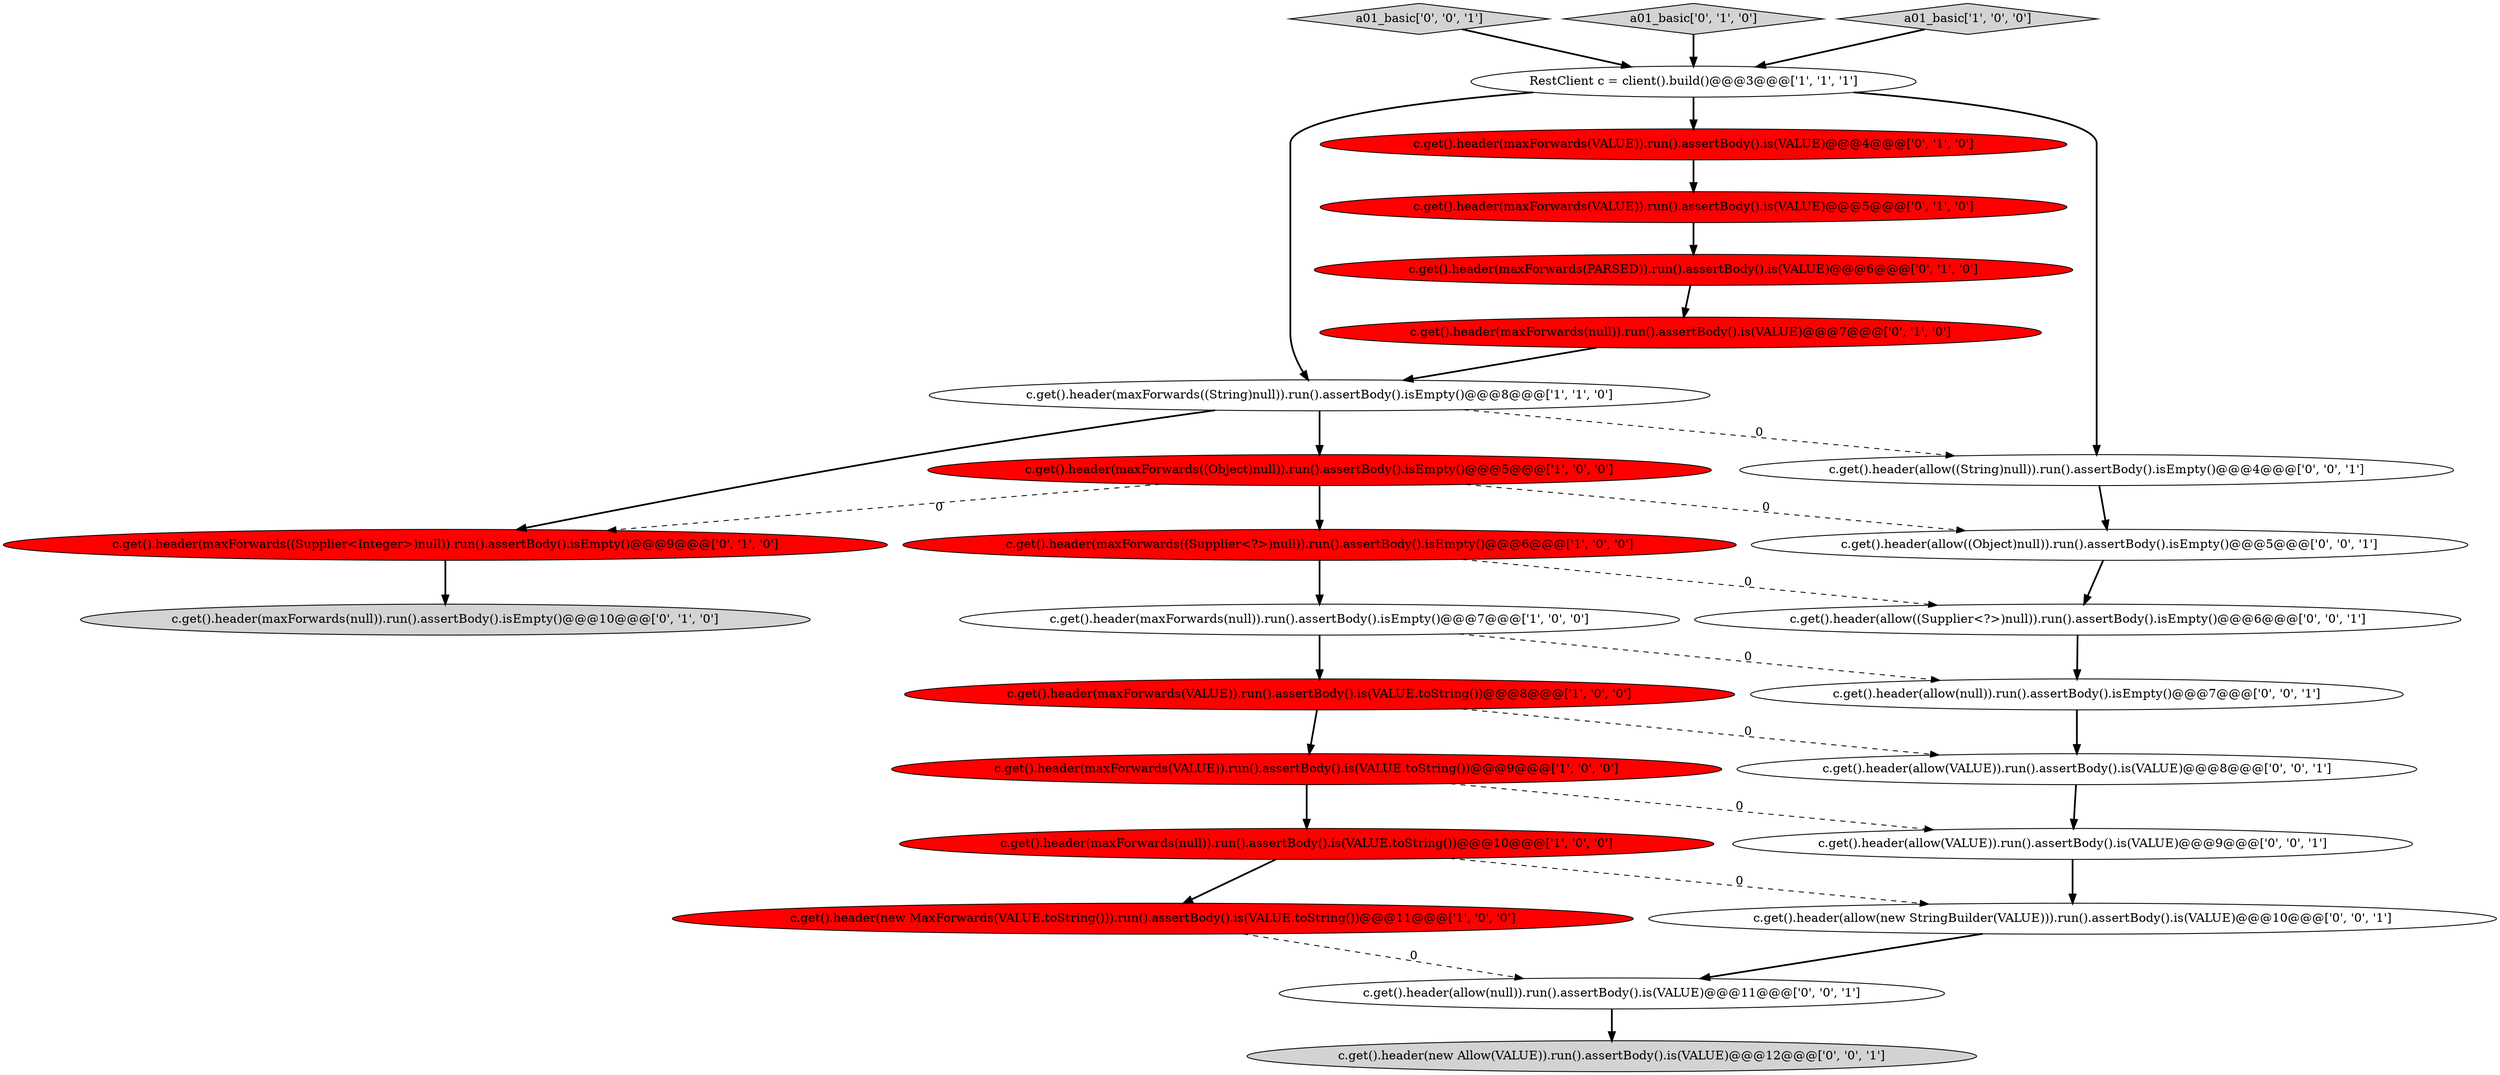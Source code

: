 digraph {
25 [style = filled, label = "a01_basic['0', '0', '1']", fillcolor = lightgray, shape = diamond image = "AAA0AAABBB3BBB"];
3 [style = filled, label = "c.get().header(maxForwards((String)null)).run().assertBody().isEmpty()@@@8@@@['1', '1', '0']", fillcolor = white, shape = ellipse image = "AAA0AAABBB1BBB"];
11 [style = filled, label = "a01_basic['0', '1', '0']", fillcolor = lightgray, shape = diamond image = "AAA0AAABBB2BBB"];
8 [style = filled, label = "c.get().header(new MaxForwards(VALUE.toString())).run().assertBody().is(VALUE.toString())@@@11@@@['1', '0', '0']", fillcolor = red, shape = ellipse image = "AAA1AAABBB1BBB"];
5 [style = filled, label = "c.get().header(maxForwards(null)).run().assertBody().is(VALUE.toString())@@@10@@@['1', '0', '0']", fillcolor = red, shape = ellipse image = "AAA1AAABBB1BBB"];
12 [style = filled, label = "c.get().header(maxForwards((Supplier<Integer>)null)).run().assertBody().isEmpty()@@@9@@@['0', '1', '0']", fillcolor = red, shape = ellipse image = "AAA1AAABBB2BBB"];
18 [style = filled, label = "c.get().header(allow(VALUE)).run().assertBody().is(VALUE)@@@8@@@['0', '0', '1']", fillcolor = white, shape = ellipse image = "AAA0AAABBB3BBB"];
13 [style = filled, label = "c.get().header(maxForwards(VALUE)).run().assertBody().is(VALUE)@@@4@@@['0', '1', '0']", fillcolor = red, shape = ellipse image = "AAA1AAABBB2BBB"];
16 [style = filled, label = "c.get().header(maxForwards(null)).run().assertBody().isEmpty()@@@10@@@['0', '1', '0']", fillcolor = lightgray, shape = ellipse image = "AAA0AAABBB2BBB"];
1 [style = filled, label = "c.get().header(maxForwards((Object)null)).run().assertBody().isEmpty()@@@5@@@['1', '0', '0']", fillcolor = red, shape = ellipse image = "AAA1AAABBB1BBB"];
26 [style = filled, label = "c.get().header(allow((Supplier<?>)null)).run().assertBody().isEmpty()@@@6@@@['0', '0', '1']", fillcolor = white, shape = ellipse image = "AAA0AAABBB3BBB"];
24 [style = filled, label = "c.get().header(allow(new StringBuilder(VALUE))).run().assertBody().is(VALUE)@@@10@@@['0', '0', '1']", fillcolor = white, shape = ellipse image = "AAA0AAABBB3BBB"];
2 [style = filled, label = "RestClient c = client().build()@@@3@@@['1', '1', '1']", fillcolor = white, shape = ellipse image = "AAA0AAABBB1BBB"];
22 [style = filled, label = "c.get().header(allow((String)null)).run().assertBody().isEmpty()@@@4@@@['0', '0', '1']", fillcolor = white, shape = ellipse image = "AAA0AAABBB3BBB"];
17 [style = filled, label = "c.get().header(allow(null)).run().assertBody().is(VALUE)@@@11@@@['0', '0', '1']", fillcolor = white, shape = ellipse image = "AAA0AAABBB3BBB"];
19 [style = filled, label = "c.get().header(new Allow(VALUE)).run().assertBody().is(VALUE)@@@12@@@['0', '0', '1']", fillcolor = lightgray, shape = ellipse image = "AAA0AAABBB3BBB"];
10 [style = filled, label = "c.get().header(maxForwards(VALUE)).run().assertBody().is(VALUE)@@@5@@@['0', '1', '0']", fillcolor = red, shape = ellipse image = "AAA1AAABBB2BBB"];
21 [style = filled, label = "c.get().header(allow(null)).run().assertBody().isEmpty()@@@7@@@['0', '0', '1']", fillcolor = white, shape = ellipse image = "AAA0AAABBB3BBB"];
4 [style = filled, label = "c.get().header(maxForwards(VALUE)).run().assertBody().is(VALUE.toString())@@@8@@@['1', '0', '0']", fillcolor = red, shape = ellipse image = "AAA1AAABBB1BBB"];
20 [style = filled, label = "c.get().header(allow((Object)null)).run().assertBody().isEmpty()@@@5@@@['0', '0', '1']", fillcolor = white, shape = ellipse image = "AAA0AAABBB3BBB"];
0 [style = filled, label = "c.get().header(maxForwards((Supplier<?>)null)).run().assertBody().isEmpty()@@@6@@@['1', '0', '0']", fillcolor = red, shape = ellipse image = "AAA1AAABBB1BBB"];
14 [style = filled, label = "c.get().header(maxForwards(PARSED)).run().assertBody().is(VALUE)@@@6@@@['0', '1', '0']", fillcolor = red, shape = ellipse image = "AAA1AAABBB2BBB"];
6 [style = filled, label = "a01_basic['1', '0', '0']", fillcolor = lightgray, shape = diamond image = "AAA0AAABBB1BBB"];
15 [style = filled, label = "c.get().header(maxForwards(null)).run().assertBody().is(VALUE)@@@7@@@['0', '1', '0']", fillcolor = red, shape = ellipse image = "AAA1AAABBB2BBB"];
23 [style = filled, label = "c.get().header(allow(VALUE)).run().assertBody().is(VALUE)@@@9@@@['0', '0', '1']", fillcolor = white, shape = ellipse image = "AAA0AAABBB3BBB"];
9 [style = filled, label = "c.get().header(maxForwards(VALUE)).run().assertBody().is(VALUE.toString())@@@9@@@['1', '0', '0']", fillcolor = red, shape = ellipse image = "AAA1AAABBB1BBB"];
7 [style = filled, label = "c.get().header(maxForwards(null)).run().assertBody().isEmpty()@@@7@@@['1', '0', '0']", fillcolor = white, shape = ellipse image = "AAA0AAABBB1BBB"];
4->9 [style = bold, label=""];
13->10 [style = bold, label=""];
5->8 [style = bold, label=""];
4->18 [style = dashed, label="0"];
7->21 [style = dashed, label="0"];
18->23 [style = bold, label=""];
3->1 [style = bold, label=""];
10->14 [style = bold, label=""];
20->26 [style = bold, label=""];
2->3 [style = bold, label=""];
5->24 [style = dashed, label="0"];
0->26 [style = dashed, label="0"];
12->16 [style = bold, label=""];
1->0 [style = bold, label=""];
7->4 [style = bold, label=""];
3->12 [style = bold, label=""];
3->22 [style = dashed, label="0"];
15->3 [style = bold, label=""];
17->19 [style = bold, label=""];
11->2 [style = bold, label=""];
21->18 [style = bold, label=""];
25->2 [style = bold, label=""];
9->23 [style = dashed, label="0"];
2->13 [style = bold, label=""];
26->21 [style = bold, label=""];
0->7 [style = bold, label=""];
6->2 [style = bold, label=""];
1->20 [style = dashed, label="0"];
1->12 [style = dashed, label="0"];
23->24 [style = bold, label=""];
22->20 [style = bold, label=""];
24->17 [style = bold, label=""];
9->5 [style = bold, label=""];
8->17 [style = dashed, label="0"];
14->15 [style = bold, label=""];
2->22 [style = bold, label=""];
}
